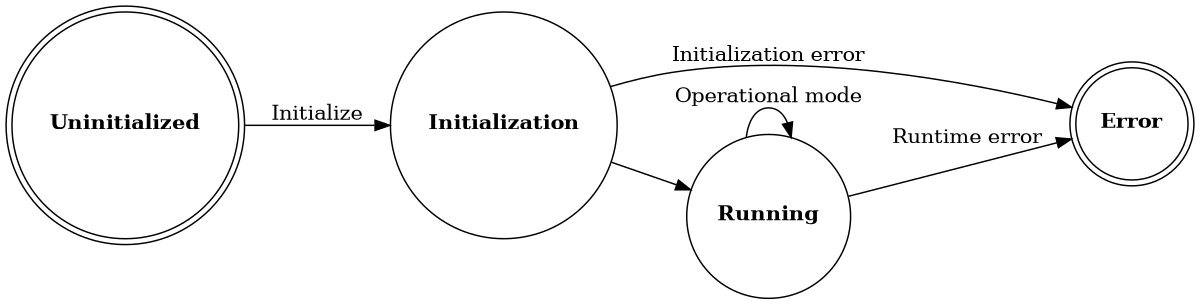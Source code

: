 # @copyright &copy; 2010 - 2021, Fraunhofer-Gesellschaft zur Foerderung der
#   angewandten Forschung e.V. All rights reserved.
#
# BSD 3-Clause License
# Redistribution and use in source and binary forms, with or without
# modification, are permitted provided that the following conditions are met:
# 1.  Redistributions of source code must retain the above copyright notice,
#     this list of conditions and the following disclaimer.
# 2.  Redistributions in binary form must reproduce the above copyright notice,
#     this list of conditions and the following disclaimer in the documentation
#     and/or other materials provided with the distribution.
# 3.  Neither the name of the copyright holder nor the names of its
#     contributors may be used to endorse or promote products derived from this
#     software without specific prior written permission.
#
# THIS SOFTWARE IS PROVIDED BY THE COPYRIGHT HOLDERS AND CONTRIBUTORS "AS IS"
# AND ANY EXPRESS OR IMPLIED WARRANTIES, INCLUDING, BUT NOT LIMITED TO, THE
# IMPLIED WARRANTIES OF MERCHANTABILITY AND FITNESS FOR A PARTICULAR PURPOSE
# ARE DISCLAIMED. IN NO EVENT SHALL THE COPYRIGHT HOLDER OR CONTRIBUTORS BE
# LIABLE FOR ANY DIRECT, INDIRECT, INCIDENTAL, SPECIAL, EXEMPLARY, OR
# CONSEQUENTIAL DAMAGES (INCLUDING, BUT NOT LIMITED TO, PROCUREMENT OF
# SUBSTITUTE GOODS OR SERVICES; LOSS OF USE, DATA, OR PROFITS; OR BUSINESS
# INTERRUPTION) HOWEVER CAUSED AND ON ANY THEORY OF LIABILITY, WHETHER IN
# CONTRACT, STRICT LIABILITY, OR TORT (INCLUDING NEGLIGENCE OR OTHERWISE)
# ARISING IN ANY WAY OUT OF THE USE OF THIS SOFTWARE, EVEN IF ADVISED OF THE
# POSSIBILITY OF SUCH DAMAGE.
#
# We kindly request you to use one or more of the following phrases to refer to
# foxBMS in your hardware, software, documentation or advertising materials:
#
# &Prime;This product uses parts of foxBMS&reg;&Prime;
#
# &Prime;This product includes parts of foxBMS&reg;&Prime;
#
# &Prime;This product is derived from foxBMS&reg;&Prime;

digraph fsm_states {
    rankdir=LR;
    size="8,5"
    node [shape = doublecircle] nd_uninitialized nd_error;
    node [shape = circle] nd_initialization nd_running;

    nd_uninitialized        [label=<<B>Uninitialized</B>>];
    nd_error                [label=<<B>Error</B>>];
    nd_initialization       [label=<<B>Initialization</B>>];
    nd_running              [label=<<B>Running</B>>];

    nd_uninitialized ->nd_initialization    [label = "Initialize"];
    nd_initialization -> nd_running         [label = ""];
    nd_running -> nd_error                  [label = "Runtime error"];
    nd_running -> nd_running                [label = "Operational mode"];
    nd_initialization -> nd_error           [label = "Initialization error"];
}
